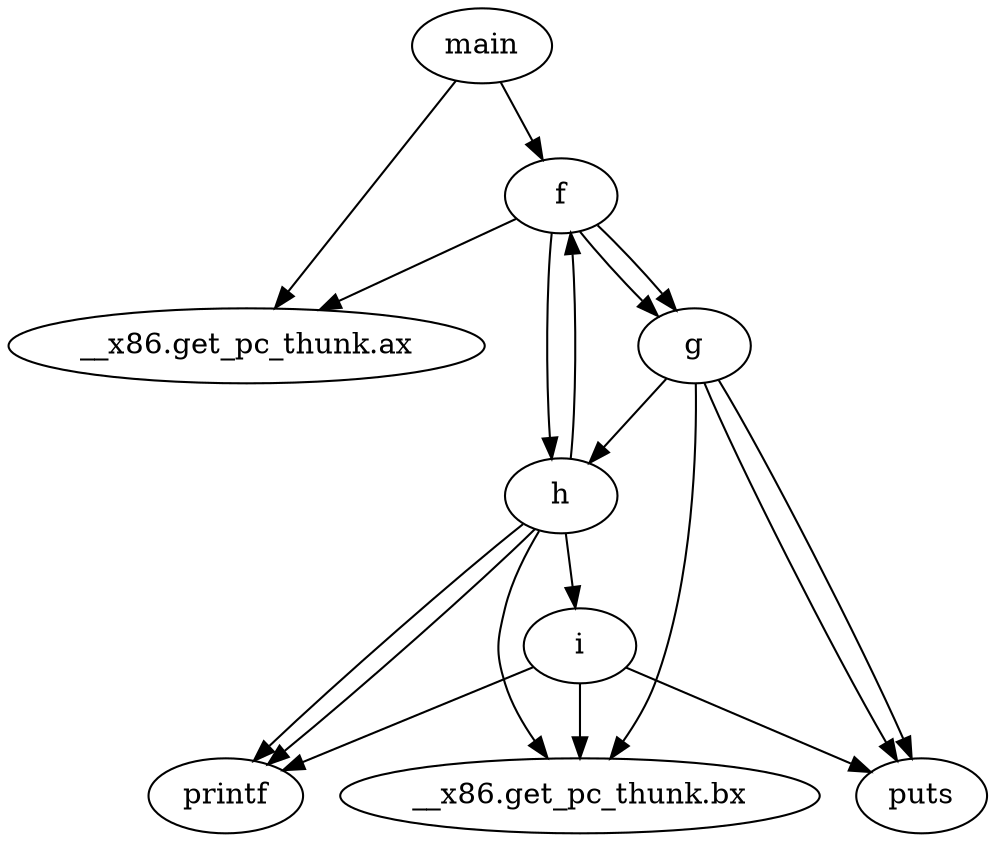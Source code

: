 digraph{
		"main" -> "__x86.get_pc_thunk.ax"
		"main" -> "f"
		"main"[label="\N\n"]
		"f" -> "__x86.get_pc_thunk.ax"
		"f" -> "g"
		"f" -> "g"
		"f" -> "h"
		"f"[label="\N\n"]
		"h" -> "__x86.get_pc_thunk.bx"
		"h" -> "f"
		"h" -> "printf"
		"h" -> "printf"
		"h" -> "i"
		"h"[label="\N\n"]
		"i" -> "__x86.get_pc_thunk.bx"
		"i" -> "printf"
		"i" -> "puts"
		"i"[label="\N\n"]
		"__x86.get_pc_thunk.bx"[label="\N\n"]
		"g" -> "__x86.get_pc_thunk.bx"
		"g" -> "h"
		"g" -> "puts"
		"g" -> "puts"
		"g"[label="\N\n"]
		"__x86.get_pc_thunk.ax"[label="\N\n"]
}
